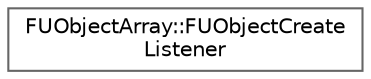 digraph "Graphical Class Hierarchy"
{
 // INTERACTIVE_SVG=YES
 // LATEX_PDF_SIZE
  bgcolor="transparent";
  edge [fontname=Helvetica,fontsize=10,labelfontname=Helvetica,labelfontsize=10];
  node [fontname=Helvetica,fontsize=10,shape=box,height=0.2,width=0.4];
  rankdir="LR";
  Node0 [id="Node000000",label="FUObjectArray::FUObjectCreate\lListener",height=0.2,width=0.4,color="grey40", fillcolor="white", style="filled",URL="$db/dfb/classFUObjectArray_1_1FUObjectCreateListener.html",tooltip="Base class for UObjectBase create class listeners."];
}
